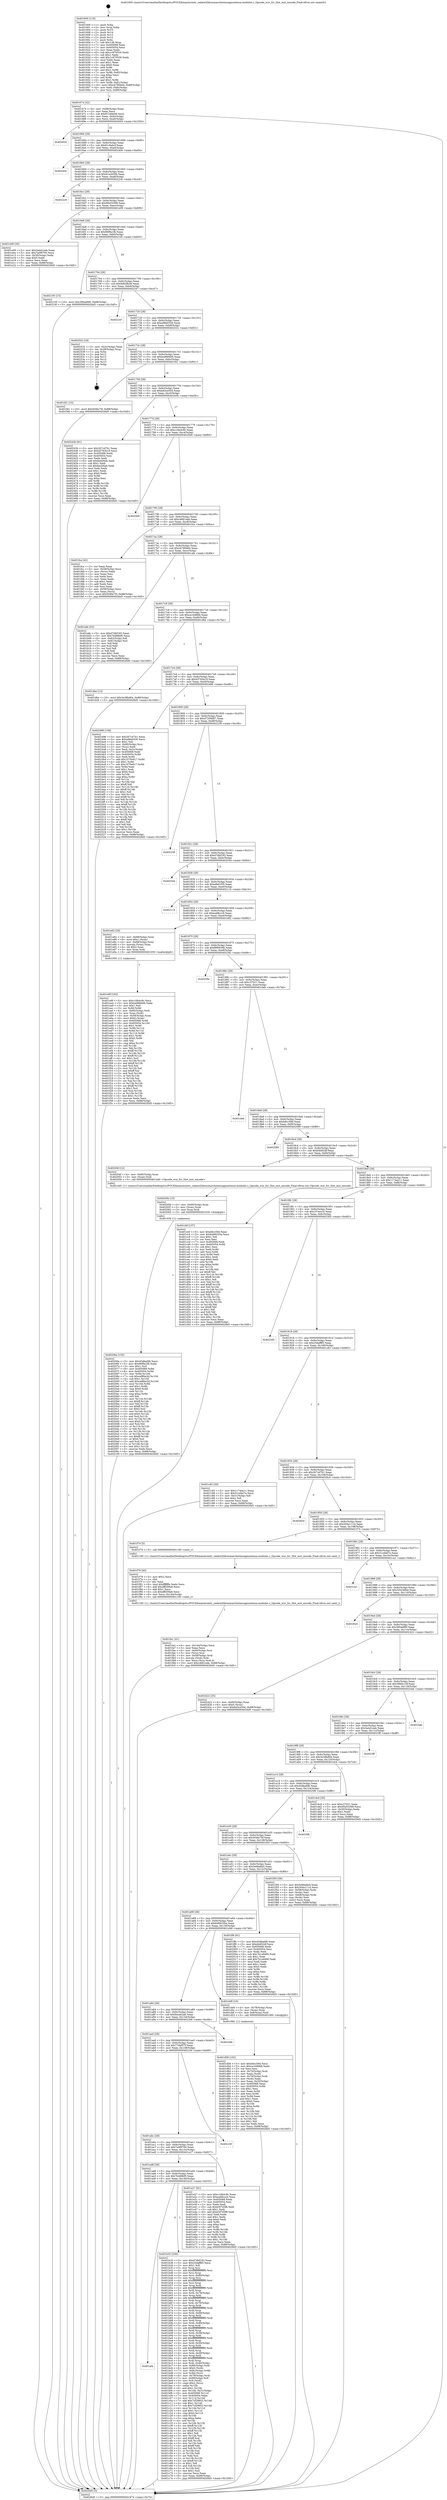 digraph "0x401600" {
  label = "0x401600 (/mnt/c/Users/mathe/Desktop/tcc/POCII/binaries/extr_radare2librasmarchxtensagnuxtensa-modules.c_Opcode_wur_fcr_Slot_inst_encode_Final-ollvm.out::main(0))"
  labelloc = "t"
  node[shape=record]

  Entry [label="",width=0.3,height=0.3,shape=circle,fillcolor=black,style=filled]
  "0x401674" [label="{
     0x401674 [32]\l
     | [instrs]\l
     &nbsp;&nbsp;0x401674 \<+6\>: mov -0x88(%rbp),%eax\l
     &nbsp;&nbsp;0x40167a \<+2\>: mov %eax,%ecx\l
     &nbsp;&nbsp;0x40167c \<+6\>: sub $0x81248eb9,%ecx\l
     &nbsp;&nbsp;0x401682 \<+6\>: mov %eax,-0x9c(%rbp)\l
     &nbsp;&nbsp;0x401688 \<+6\>: mov %ecx,-0xa0(%rbp)\l
     &nbsp;&nbsp;0x40168e \<+6\>: je 000000000040265d \<main+0x105d\>\l
  }"]
  "0x40265d" [label="{
     0x40265d\l
  }", style=dashed]
  "0x401694" [label="{
     0x401694 [28]\l
     | [instrs]\l
     &nbsp;&nbsp;0x401694 \<+5\>: jmp 0000000000401699 \<main+0x99\>\l
     &nbsp;&nbsp;0x401699 \<+6\>: mov -0x9c(%rbp),%eax\l
     &nbsp;&nbsp;0x40169f \<+5\>: sub $0x81c6abcf,%eax\l
     &nbsp;&nbsp;0x4016a4 \<+6\>: mov %eax,-0xa4(%rbp)\l
     &nbsp;&nbsp;0x4016aa \<+6\>: je 000000000040240e \<main+0xe0e\>\l
  }"]
  Exit [label="",width=0.3,height=0.3,shape=circle,fillcolor=black,style=filled,peripheries=2]
  "0x40240e" [label="{
     0x40240e\l
  }", style=dashed]
  "0x4016b0" [label="{
     0x4016b0 [28]\l
     | [instrs]\l
     &nbsp;&nbsp;0x4016b0 \<+5\>: jmp 00000000004016b5 \<main+0xb5\>\l
     &nbsp;&nbsp;0x4016b5 \<+6\>: mov -0x9c(%rbp),%eax\l
     &nbsp;&nbsp;0x4016bb \<+5\>: sub $0x91ecb50b,%eax\l
     &nbsp;&nbsp;0x4016c0 \<+6\>: mov %eax,-0xa8(%rbp)\l
     &nbsp;&nbsp;0x4016c6 \<+6\>: je 00000000004022c6 \<main+0xcc6\>\l
  }"]
  "0x40206a" [label="{
     0x40206a [155]\l
     | [instrs]\l
     &nbsp;&nbsp;0x40206a \<+5\>: mov $0x45dbafd6,%ecx\l
     &nbsp;&nbsp;0x40206f \<+5\>: mov $0x96f9a1fb,%edx\l
     &nbsp;&nbsp;0x402074 \<+3\>: mov $0x1,%sil\l
     &nbsp;&nbsp;0x402077 \<+8\>: mov 0x405068,%r8d\l
     &nbsp;&nbsp;0x40207f \<+8\>: mov 0x405054,%r9d\l
     &nbsp;&nbsp;0x402087 \<+3\>: mov %r8d,%r10d\l
     &nbsp;&nbsp;0x40208a \<+7\>: sub $0xcef8be3d,%r10d\l
     &nbsp;&nbsp;0x402091 \<+4\>: sub $0x1,%r10d\l
     &nbsp;&nbsp;0x402095 \<+7\>: add $0xcef8be3d,%r10d\l
     &nbsp;&nbsp;0x40209c \<+4\>: imul %r10d,%r8d\l
     &nbsp;&nbsp;0x4020a0 \<+4\>: and $0x1,%r8d\l
     &nbsp;&nbsp;0x4020a4 \<+4\>: cmp $0x0,%r8d\l
     &nbsp;&nbsp;0x4020a8 \<+4\>: sete %r11b\l
     &nbsp;&nbsp;0x4020ac \<+4\>: cmp $0xa,%r9d\l
     &nbsp;&nbsp;0x4020b0 \<+3\>: setl %bl\l
     &nbsp;&nbsp;0x4020b3 \<+3\>: mov %r11b,%r14b\l
     &nbsp;&nbsp;0x4020b6 \<+4\>: xor $0xff,%r14b\l
     &nbsp;&nbsp;0x4020ba \<+3\>: mov %bl,%r15b\l
     &nbsp;&nbsp;0x4020bd \<+4\>: xor $0xff,%r15b\l
     &nbsp;&nbsp;0x4020c1 \<+4\>: xor $0x0,%sil\l
     &nbsp;&nbsp;0x4020c5 \<+3\>: mov %r14b,%r12b\l
     &nbsp;&nbsp;0x4020c8 \<+4\>: and $0x0,%r12b\l
     &nbsp;&nbsp;0x4020cc \<+3\>: and %sil,%r11b\l
     &nbsp;&nbsp;0x4020cf \<+3\>: mov %r15b,%r13b\l
     &nbsp;&nbsp;0x4020d2 \<+4\>: and $0x0,%r13b\l
     &nbsp;&nbsp;0x4020d6 \<+3\>: and %sil,%bl\l
     &nbsp;&nbsp;0x4020d9 \<+3\>: or %r11b,%r12b\l
     &nbsp;&nbsp;0x4020dc \<+3\>: or %bl,%r13b\l
     &nbsp;&nbsp;0x4020df \<+3\>: xor %r13b,%r12b\l
     &nbsp;&nbsp;0x4020e2 \<+3\>: or %r15b,%r14b\l
     &nbsp;&nbsp;0x4020e5 \<+4\>: xor $0xff,%r14b\l
     &nbsp;&nbsp;0x4020e9 \<+4\>: or $0x0,%sil\l
     &nbsp;&nbsp;0x4020ed \<+3\>: and %sil,%r14b\l
     &nbsp;&nbsp;0x4020f0 \<+3\>: or %r14b,%r12b\l
     &nbsp;&nbsp;0x4020f3 \<+4\>: test $0x1,%r12b\l
     &nbsp;&nbsp;0x4020f7 \<+3\>: cmovne %edx,%ecx\l
     &nbsp;&nbsp;0x4020fa \<+6\>: mov %ecx,-0x88(%rbp)\l
     &nbsp;&nbsp;0x402100 \<+5\>: jmp 00000000004026d5 \<main+0x10d5\>\l
  }"]
  "0x4022c6" [label="{
     0x4022c6\l
  }", style=dashed]
  "0x4016cc" [label="{
     0x4016cc [28]\l
     | [instrs]\l
     &nbsp;&nbsp;0x4016cc \<+5\>: jmp 00000000004016d1 \<main+0xd1\>\l
     &nbsp;&nbsp;0x4016d1 \<+6\>: mov -0x9c(%rbp),%eax\l
     &nbsp;&nbsp;0x4016d7 \<+5\>: sub $0x95e53399,%eax\l
     &nbsp;&nbsp;0x4016dc \<+6\>: mov %eax,-0xac(%rbp)\l
     &nbsp;&nbsp;0x4016e2 \<+6\>: je 0000000000401e09 \<main+0x809\>\l
  }"]
  "0x40205b" [label="{
     0x40205b [15]\l
     | [instrs]\l
     &nbsp;&nbsp;0x40205b \<+4\>: mov -0x60(%rbp),%rax\l
     &nbsp;&nbsp;0x40205f \<+3\>: mov (%rax),%rax\l
     &nbsp;&nbsp;0x402062 \<+3\>: mov %rax,%rdi\l
     &nbsp;&nbsp;0x402065 \<+5\>: call 0000000000401030 \<free@plt\>\l
     | [calls]\l
     &nbsp;&nbsp;0x401030 \{1\} (unknown)\l
  }"]
  "0x401e09" [label="{
     0x401e09 [30]\l
     | [instrs]\l
     &nbsp;&nbsp;0x401e09 \<+5\>: mov $0x3a4d1eab,%eax\l
     &nbsp;&nbsp;0x401e0e \<+5\>: mov $0x7a0f9700,%ecx\l
     &nbsp;&nbsp;0x401e13 \<+3\>: mov -0x30(%rbp),%edx\l
     &nbsp;&nbsp;0x401e16 \<+3\>: cmp $0x0,%edx\l
     &nbsp;&nbsp;0x401e19 \<+3\>: cmove %ecx,%eax\l
     &nbsp;&nbsp;0x401e1c \<+6\>: mov %eax,-0x88(%rbp)\l
     &nbsp;&nbsp;0x401e22 \<+5\>: jmp 00000000004026d5 \<main+0x10d5\>\l
  }"]
  "0x4016e8" [label="{
     0x4016e8 [28]\l
     | [instrs]\l
     &nbsp;&nbsp;0x4016e8 \<+5\>: jmp 00000000004016ed \<main+0xed\>\l
     &nbsp;&nbsp;0x4016ed \<+6\>: mov -0x9c(%rbp),%eax\l
     &nbsp;&nbsp;0x4016f3 \<+5\>: sub $0x96f9a1fb,%eax\l
     &nbsp;&nbsp;0x4016f8 \<+6\>: mov %eax,-0xb0(%rbp)\l
     &nbsp;&nbsp;0x4016fe \<+6\>: je 0000000000402105 \<main+0xb05\>\l
  }"]
  "0x401fa1" [label="{
     0x401fa1 [41]\l
     | [instrs]\l
     &nbsp;&nbsp;0x401fa1 \<+6\>: mov -0x144(%rbp),%ecx\l
     &nbsp;&nbsp;0x401fa7 \<+3\>: imul %eax,%ecx\l
     &nbsp;&nbsp;0x401faa \<+4\>: mov -0x60(%rbp),%rsi\l
     &nbsp;&nbsp;0x401fae \<+3\>: mov (%rsi),%rsi\l
     &nbsp;&nbsp;0x401fb1 \<+4\>: mov -0x58(%rbp),%rdi\l
     &nbsp;&nbsp;0x401fb5 \<+3\>: movslq (%rdi),%rdi\l
     &nbsp;&nbsp;0x401fb8 \<+3\>: mov %ecx,(%rsi,%rdi,4)\l
     &nbsp;&nbsp;0x401fbb \<+10\>: movl $0xc4661ede,-0x88(%rbp)\l
     &nbsp;&nbsp;0x401fc5 \<+5\>: jmp 00000000004026d5 \<main+0x10d5\>\l
  }"]
  "0x402105" [label="{
     0x402105 [15]\l
     | [instrs]\l
     &nbsp;&nbsp;0x402105 \<+10\>: movl $0x380adf99,-0x88(%rbp)\l
     &nbsp;&nbsp;0x40210f \<+5\>: jmp 00000000004026d5 \<main+0x10d5\>\l
  }"]
  "0x401704" [label="{
     0x401704 [28]\l
     | [instrs]\l
     &nbsp;&nbsp;0x401704 \<+5\>: jmp 0000000000401709 \<main+0x109\>\l
     &nbsp;&nbsp;0x401709 \<+6\>: mov -0x9c(%rbp),%eax\l
     &nbsp;&nbsp;0x40170f \<+5\>: sub $0x9db5fb28,%eax\l
     &nbsp;&nbsp;0x401714 \<+6\>: mov %eax,-0xb4(%rbp)\l
     &nbsp;&nbsp;0x40171a \<+6\>: je 0000000000402247 \<main+0xc47\>\l
  }"]
  "0x401f79" [label="{
     0x401f79 [40]\l
     | [instrs]\l
     &nbsp;&nbsp;0x401f79 \<+5\>: mov $0x2,%ecx\l
     &nbsp;&nbsp;0x401f7e \<+1\>: cltd\l
     &nbsp;&nbsp;0x401f7f \<+2\>: idiv %ecx\l
     &nbsp;&nbsp;0x401f81 \<+6\>: imul $0xfffffffe,%edx,%ecx\l
     &nbsp;&nbsp;0x401f87 \<+6\>: add $0xdff209a8,%ecx\l
     &nbsp;&nbsp;0x401f8d \<+3\>: add $0x1,%ecx\l
     &nbsp;&nbsp;0x401f90 \<+6\>: sub $0xdff209a8,%ecx\l
     &nbsp;&nbsp;0x401f96 \<+6\>: mov %ecx,-0x144(%rbp)\l
     &nbsp;&nbsp;0x401f9c \<+5\>: call 0000000000401160 \<next_i\>\l
     | [calls]\l
     &nbsp;&nbsp;0x401160 \{1\} (/mnt/c/Users/mathe/Desktop/tcc/POCII/binaries/extr_radare2librasmarchxtensagnuxtensa-modules.c_Opcode_wur_fcr_Slot_inst_encode_Final-ollvm.out::next_i)\l
  }"]
  "0x402247" [label="{
     0x402247\l
  }", style=dashed]
  "0x401720" [label="{
     0x401720 [28]\l
     | [instrs]\l
     &nbsp;&nbsp;0x401720 \<+5\>: jmp 0000000000401725 \<main+0x125\>\l
     &nbsp;&nbsp;0x401725 \<+6\>: mov -0x9c(%rbp),%eax\l
     &nbsp;&nbsp;0x40172b \<+5\>: sub $0xa98e0326,%eax\l
     &nbsp;&nbsp;0x401730 \<+6\>: mov %eax,-0xb8(%rbp)\l
     &nbsp;&nbsp;0x401736 \<+6\>: je 0000000000402532 \<main+0xf32\>\l
  }"]
  "0x401e9f" [label="{
     0x401e9f [162]\l
     | [instrs]\l
     &nbsp;&nbsp;0x401e9f \<+5\>: mov $0xc16b4c9c,%ecx\l
     &nbsp;&nbsp;0x401ea4 \<+5\>: mov $0xba968406,%edx\l
     &nbsp;&nbsp;0x401ea9 \<+3\>: mov $0x1,%sil\l
     &nbsp;&nbsp;0x401eac \<+3\>: xor %r8d,%r8d\l
     &nbsp;&nbsp;0x401eaf \<+4\>: mov -0x60(%rbp),%rdi\l
     &nbsp;&nbsp;0x401eb3 \<+3\>: mov %rax,(%rdi)\l
     &nbsp;&nbsp;0x401eb6 \<+4\>: mov -0x58(%rbp),%rax\l
     &nbsp;&nbsp;0x401eba \<+6\>: movl $0x0,(%rax)\l
     &nbsp;&nbsp;0x401ec0 \<+8\>: mov 0x405068,%r9d\l
     &nbsp;&nbsp;0x401ec8 \<+8\>: mov 0x405054,%r10d\l
     &nbsp;&nbsp;0x401ed0 \<+4\>: sub $0x1,%r8d\l
     &nbsp;&nbsp;0x401ed4 \<+3\>: mov %r9d,%r11d\l
     &nbsp;&nbsp;0x401ed7 \<+3\>: add %r8d,%r11d\l
     &nbsp;&nbsp;0x401eda \<+4\>: imul %r11d,%r9d\l
     &nbsp;&nbsp;0x401ede \<+4\>: and $0x1,%r9d\l
     &nbsp;&nbsp;0x401ee2 \<+4\>: cmp $0x0,%r9d\l
     &nbsp;&nbsp;0x401ee6 \<+3\>: sete %bl\l
     &nbsp;&nbsp;0x401ee9 \<+4\>: cmp $0xa,%r10d\l
     &nbsp;&nbsp;0x401eed \<+4\>: setl %r14b\l
     &nbsp;&nbsp;0x401ef1 \<+3\>: mov %bl,%r15b\l
     &nbsp;&nbsp;0x401ef4 \<+4\>: xor $0xff,%r15b\l
     &nbsp;&nbsp;0x401ef8 \<+3\>: mov %r14b,%r12b\l
     &nbsp;&nbsp;0x401efb \<+4\>: xor $0xff,%r12b\l
     &nbsp;&nbsp;0x401eff \<+4\>: xor $0x1,%sil\l
     &nbsp;&nbsp;0x401f03 \<+3\>: mov %r15b,%r13b\l
     &nbsp;&nbsp;0x401f06 \<+4\>: and $0xff,%r13b\l
     &nbsp;&nbsp;0x401f0a \<+3\>: and %sil,%bl\l
     &nbsp;&nbsp;0x401f0d \<+3\>: mov %r12b,%al\l
     &nbsp;&nbsp;0x401f10 \<+2\>: and $0xff,%al\l
     &nbsp;&nbsp;0x401f12 \<+3\>: and %sil,%r14b\l
     &nbsp;&nbsp;0x401f15 \<+3\>: or %bl,%r13b\l
     &nbsp;&nbsp;0x401f18 \<+3\>: or %r14b,%al\l
     &nbsp;&nbsp;0x401f1b \<+3\>: xor %al,%r13b\l
     &nbsp;&nbsp;0x401f1e \<+3\>: or %r12b,%r15b\l
     &nbsp;&nbsp;0x401f21 \<+4\>: xor $0xff,%r15b\l
     &nbsp;&nbsp;0x401f25 \<+4\>: or $0x1,%sil\l
     &nbsp;&nbsp;0x401f29 \<+3\>: and %sil,%r15b\l
     &nbsp;&nbsp;0x401f2c \<+3\>: or %r15b,%r13b\l
     &nbsp;&nbsp;0x401f2f \<+4\>: test $0x1,%r13b\l
     &nbsp;&nbsp;0x401f33 \<+3\>: cmovne %edx,%ecx\l
     &nbsp;&nbsp;0x401f36 \<+6\>: mov %ecx,-0x88(%rbp)\l
     &nbsp;&nbsp;0x401f3c \<+5\>: jmp 00000000004026d5 \<main+0x10d5\>\l
  }"]
  "0x402532" [label="{
     0x402532 [18]\l
     | [instrs]\l
     &nbsp;&nbsp;0x402532 \<+3\>: mov -0x2c(%rbp),%eax\l
     &nbsp;&nbsp;0x402535 \<+4\>: lea -0x28(%rbp),%rsp\l
     &nbsp;&nbsp;0x402539 \<+1\>: pop %rbx\l
     &nbsp;&nbsp;0x40253a \<+2\>: pop %r12\l
     &nbsp;&nbsp;0x40253c \<+2\>: pop %r13\l
     &nbsp;&nbsp;0x40253e \<+2\>: pop %r14\l
     &nbsp;&nbsp;0x402540 \<+2\>: pop %r15\l
     &nbsp;&nbsp;0x402542 \<+1\>: pop %rbp\l
     &nbsp;&nbsp;0x402543 \<+1\>: ret\l
  }"]
  "0x40173c" [label="{
     0x40173c [28]\l
     | [instrs]\l
     &nbsp;&nbsp;0x40173c \<+5\>: jmp 0000000000401741 \<main+0x141\>\l
     &nbsp;&nbsp;0x401741 \<+6\>: mov -0x9c(%rbp),%eax\l
     &nbsp;&nbsp;0x401747 \<+5\>: sub $0xba968406,%eax\l
     &nbsp;&nbsp;0x40174c \<+6\>: mov %eax,-0xbc(%rbp)\l
     &nbsp;&nbsp;0x401752 \<+6\>: je 0000000000401f41 \<main+0x941\>\l
  }"]
  "0x401d58" [label="{
     0x401d58 [102]\l
     | [instrs]\l
     &nbsp;&nbsp;0x401d58 \<+5\>: mov $0xb8cc59d,%ecx\l
     &nbsp;&nbsp;0x401d5d \<+5\>: mov $0xce1b9666,%edx\l
     &nbsp;&nbsp;0x401d62 \<+2\>: xor %esi,%esi\l
     &nbsp;&nbsp;0x401d64 \<+4\>: mov -0x70(%rbp),%rdi\l
     &nbsp;&nbsp;0x401d68 \<+2\>: mov %eax,(%rdi)\l
     &nbsp;&nbsp;0x401d6a \<+4\>: mov -0x70(%rbp),%rdi\l
     &nbsp;&nbsp;0x401d6e \<+2\>: mov (%rdi),%eax\l
     &nbsp;&nbsp;0x401d70 \<+3\>: mov %eax,-0x30(%rbp)\l
     &nbsp;&nbsp;0x401d73 \<+7\>: mov 0x405068,%eax\l
     &nbsp;&nbsp;0x401d7a \<+8\>: mov 0x405054,%r8d\l
     &nbsp;&nbsp;0x401d82 \<+3\>: sub $0x1,%esi\l
     &nbsp;&nbsp;0x401d85 \<+3\>: mov %eax,%r9d\l
     &nbsp;&nbsp;0x401d88 \<+3\>: add %esi,%r9d\l
     &nbsp;&nbsp;0x401d8b \<+4\>: imul %r9d,%eax\l
     &nbsp;&nbsp;0x401d8f \<+3\>: and $0x1,%eax\l
     &nbsp;&nbsp;0x401d92 \<+3\>: cmp $0x0,%eax\l
     &nbsp;&nbsp;0x401d95 \<+4\>: sete %r10b\l
     &nbsp;&nbsp;0x401d99 \<+4\>: cmp $0xa,%r8d\l
     &nbsp;&nbsp;0x401d9d \<+4\>: setl %r11b\l
     &nbsp;&nbsp;0x401da1 \<+3\>: mov %r10b,%bl\l
     &nbsp;&nbsp;0x401da4 \<+3\>: and %r11b,%bl\l
     &nbsp;&nbsp;0x401da7 \<+3\>: xor %r11b,%r10b\l
     &nbsp;&nbsp;0x401daa \<+3\>: or %r10b,%bl\l
     &nbsp;&nbsp;0x401dad \<+3\>: test $0x1,%bl\l
     &nbsp;&nbsp;0x401db0 \<+3\>: cmovne %edx,%ecx\l
     &nbsp;&nbsp;0x401db3 \<+6\>: mov %ecx,-0x88(%rbp)\l
     &nbsp;&nbsp;0x401db9 \<+5\>: jmp 00000000004026d5 \<main+0x10d5\>\l
  }"]
  "0x401f41" [label="{
     0x401f41 [15]\l
     | [instrs]\l
     &nbsp;&nbsp;0x401f41 \<+10\>: movl $0x504fa75f,-0x88(%rbp)\l
     &nbsp;&nbsp;0x401f4b \<+5\>: jmp 00000000004026d5 \<main+0x10d5\>\l
  }"]
  "0x401758" [label="{
     0x401758 [28]\l
     | [instrs]\l
     &nbsp;&nbsp;0x401758 \<+5\>: jmp 000000000040175d \<main+0x15d\>\l
     &nbsp;&nbsp;0x40175d \<+6\>: mov -0x9c(%rbp),%eax\l
     &nbsp;&nbsp;0x401763 \<+5\>: sub $0xbd3ce504,%eax\l
     &nbsp;&nbsp;0x401768 \<+6\>: mov %eax,-0xc0(%rbp)\l
     &nbsp;&nbsp;0x40176e \<+6\>: je 000000000040243b \<main+0xe3b\>\l
  }"]
  "0x401af4" [label="{
     0x401af4\l
  }", style=dashed]
  "0x40243b" [label="{
     0x40243b [91]\l
     | [instrs]\l
     &nbsp;&nbsp;0x40243b \<+5\>: mov $0x267cd7b1,%eax\l
     &nbsp;&nbsp;0x402440 \<+5\>: mov $0xd3763e19,%ecx\l
     &nbsp;&nbsp;0x402445 \<+7\>: mov 0x405068,%edx\l
     &nbsp;&nbsp;0x40244c \<+7\>: mov 0x405054,%esi\l
     &nbsp;&nbsp;0x402453 \<+2\>: mov %edx,%edi\l
     &nbsp;&nbsp;0x402455 \<+6\>: add $0xbed26ab,%edi\l
     &nbsp;&nbsp;0x40245b \<+3\>: sub $0x1,%edi\l
     &nbsp;&nbsp;0x40245e \<+6\>: sub $0xbed26ab,%edi\l
     &nbsp;&nbsp;0x402464 \<+3\>: imul %edi,%edx\l
     &nbsp;&nbsp;0x402467 \<+3\>: and $0x1,%edx\l
     &nbsp;&nbsp;0x40246a \<+3\>: cmp $0x0,%edx\l
     &nbsp;&nbsp;0x40246d \<+4\>: sete %r8b\l
     &nbsp;&nbsp;0x402471 \<+3\>: cmp $0xa,%esi\l
     &nbsp;&nbsp;0x402474 \<+4\>: setl %r9b\l
     &nbsp;&nbsp;0x402478 \<+3\>: mov %r8b,%r10b\l
     &nbsp;&nbsp;0x40247b \<+3\>: and %r9b,%r10b\l
     &nbsp;&nbsp;0x40247e \<+3\>: xor %r9b,%r8b\l
     &nbsp;&nbsp;0x402481 \<+3\>: or %r8b,%r10b\l
     &nbsp;&nbsp;0x402484 \<+4\>: test $0x1,%r10b\l
     &nbsp;&nbsp;0x402488 \<+3\>: cmovne %ecx,%eax\l
     &nbsp;&nbsp;0x40248b \<+6\>: mov %eax,-0x88(%rbp)\l
     &nbsp;&nbsp;0x402491 \<+5\>: jmp 00000000004026d5 \<main+0x10d5\>\l
  }"]
  "0x401774" [label="{
     0x401774 [28]\l
     | [instrs]\l
     &nbsp;&nbsp;0x401774 \<+5\>: jmp 0000000000401779 \<main+0x179\>\l
     &nbsp;&nbsp;0x401779 \<+6\>: mov -0x9c(%rbp),%eax\l
     &nbsp;&nbsp;0x40177f \<+5\>: sub $0xc16b4c9c,%eax\l
     &nbsp;&nbsp;0x401784 \<+6\>: mov %eax,-0xc4(%rbp)\l
     &nbsp;&nbsp;0x40178a \<+6\>: je 00000000004025b9 \<main+0xfb9\>\l
  }"]
  "0x401b33" [label="{
     0x401b33 [336]\l
     | [instrs]\l
     &nbsp;&nbsp;0x401b33 \<+5\>: mov $0xd7dbf193,%eax\l
     &nbsp;&nbsp;0x401b38 \<+5\>: mov $0x25daff85,%ecx\l
     &nbsp;&nbsp;0x401b3d \<+2\>: mov $0x1,%dl\l
     &nbsp;&nbsp;0x401b3f \<+3\>: mov %rsp,%rsi\l
     &nbsp;&nbsp;0x401b42 \<+4\>: add $0xfffffffffffffff0,%rsi\l
     &nbsp;&nbsp;0x401b46 \<+3\>: mov %rsi,%rsp\l
     &nbsp;&nbsp;0x401b49 \<+4\>: mov %rsi,-0x80(%rbp)\l
     &nbsp;&nbsp;0x401b4d \<+3\>: mov %rsp,%rsi\l
     &nbsp;&nbsp;0x401b50 \<+4\>: add $0xfffffffffffffff0,%rsi\l
     &nbsp;&nbsp;0x401b54 \<+3\>: mov %rsi,%rsp\l
     &nbsp;&nbsp;0x401b57 \<+3\>: mov %rsp,%rdi\l
     &nbsp;&nbsp;0x401b5a \<+4\>: add $0xfffffffffffffff0,%rdi\l
     &nbsp;&nbsp;0x401b5e \<+3\>: mov %rdi,%rsp\l
     &nbsp;&nbsp;0x401b61 \<+4\>: mov %rdi,-0x78(%rbp)\l
     &nbsp;&nbsp;0x401b65 \<+3\>: mov %rsp,%rdi\l
     &nbsp;&nbsp;0x401b68 \<+4\>: add $0xfffffffffffffff0,%rdi\l
     &nbsp;&nbsp;0x401b6c \<+3\>: mov %rdi,%rsp\l
     &nbsp;&nbsp;0x401b6f \<+4\>: mov %rdi,-0x70(%rbp)\l
     &nbsp;&nbsp;0x401b73 \<+3\>: mov %rsp,%rdi\l
     &nbsp;&nbsp;0x401b76 \<+4\>: add $0xfffffffffffffff0,%rdi\l
     &nbsp;&nbsp;0x401b7a \<+3\>: mov %rdi,%rsp\l
     &nbsp;&nbsp;0x401b7d \<+4\>: mov %rdi,-0x68(%rbp)\l
     &nbsp;&nbsp;0x401b81 \<+3\>: mov %rsp,%rdi\l
     &nbsp;&nbsp;0x401b84 \<+4\>: add $0xfffffffffffffff0,%rdi\l
     &nbsp;&nbsp;0x401b88 \<+3\>: mov %rdi,%rsp\l
     &nbsp;&nbsp;0x401b8b \<+4\>: mov %rdi,-0x60(%rbp)\l
     &nbsp;&nbsp;0x401b8f \<+3\>: mov %rsp,%rdi\l
     &nbsp;&nbsp;0x401b92 \<+4\>: add $0xfffffffffffffff0,%rdi\l
     &nbsp;&nbsp;0x401b96 \<+3\>: mov %rdi,%rsp\l
     &nbsp;&nbsp;0x401b99 \<+4\>: mov %rdi,-0x58(%rbp)\l
     &nbsp;&nbsp;0x401b9d \<+3\>: mov %rsp,%rdi\l
     &nbsp;&nbsp;0x401ba0 \<+4\>: add $0xfffffffffffffff0,%rdi\l
     &nbsp;&nbsp;0x401ba4 \<+3\>: mov %rdi,%rsp\l
     &nbsp;&nbsp;0x401ba7 \<+4\>: mov %rdi,-0x50(%rbp)\l
     &nbsp;&nbsp;0x401bab \<+3\>: mov %rsp,%rdi\l
     &nbsp;&nbsp;0x401bae \<+4\>: add $0xfffffffffffffff0,%rdi\l
     &nbsp;&nbsp;0x401bb2 \<+3\>: mov %rdi,%rsp\l
     &nbsp;&nbsp;0x401bb5 \<+4\>: mov %rdi,-0x48(%rbp)\l
     &nbsp;&nbsp;0x401bb9 \<+3\>: mov %rsp,%rdi\l
     &nbsp;&nbsp;0x401bbc \<+4\>: add $0xfffffffffffffff0,%rdi\l
     &nbsp;&nbsp;0x401bc0 \<+3\>: mov %rdi,%rsp\l
     &nbsp;&nbsp;0x401bc3 \<+4\>: mov %rdi,-0x40(%rbp)\l
     &nbsp;&nbsp;0x401bc7 \<+4\>: mov -0x80(%rbp),%rdi\l
     &nbsp;&nbsp;0x401bcb \<+6\>: movl $0x0,(%rdi)\l
     &nbsp;&nbsp;0x401bd1 \<+7\>: mov -0x8c(%rbp),%r8d\l
     &nbsp;&nbsp;0x401bd8 \<+3\>: mov %r8d,(%rsi)\l
     &nbsp;&nbsp;0x401bdb \<+4\>: mov -0x78(%rbp),%rdi\l
     &nbsp;&nbsp;0x401bdf \<+7\>: mov -0x98(%rbp),%r9\l
     &nbsp;&nbsp;0x401be6 \<+3\>: mov %r9,(%rdi)\l
     &nbsp;&nbsp;0x401be9 \<+3\>: cmpl $0x2,(%rsi)\l
     &nbsp;&nbsp;0x401bec \<+4\>: setne %r10b\l
     &nbsp;&nbsp;0x401bf0 \<+4\>: and $0x1,%r10b\l
     &nbsp;&nbsp;0x401bf4 \<+4\>: mov %r10b,-0x31(%rbp)\l
     &nbsp;&nbsp;0x401bf8 \<+8\>: mov 0x405068,%r11d\l
     &nbsp;&nbsp;0x401c00 \<+7\>: mov 0x405054,%ebx\l
     &nbsp;&nbsp;0x401c07 \<+3\>: mov %r11d,%r14d\l
     &nbsp;&nbsp;0x401c0a \<+7\>: add $0x7cf29852,%r14d\l
     &nbsp;&nbsp;0x401c11 \<+4\>: sub $0x1,%r14d\l
     &nbsp;&nbsp;0x401c15 \<+7\>: sub $0x7cf29852,%r14d\l
     &nbsp;&nbsp;0x401c1c \<+4\>: imul %r14d,%r11d\l
     &nbsp;&nbsp;0x401c20 \<+4\>: and $0x1,%r11d\l
     &nbsp;&nbsp;0x401c24 \<+4\>: cmp $0x0,%r11d\l
     &nbsp;&nbsp;0x401c28 \<+4\>: sete %r10b\l
     &nbsp;&nbsp;0x401c2c \<+3\>: cmp $0xa,%ebx\l
     &nbsp;&nbsp;0x401c2f \<+4\>: setl %r15b\l
     &nbsp;&nbsp;0x401c33 \<+3\>: mov %r10b,%r12b\l
     &nbsp;&nbsp;0x401c36 \<+4\>: xor $0xff,%r12b\l
     &nbsp;&nbsp;0x401c3a \<+3\>: mov %r15b,%r13b\l
     &nbsp;&nbsp;0x401c3d \<+4\>: xor $0xff,%r13b\l
     &nbsp;&nbsp;0x401c41 \<+3\>: xor $0x1,%dl\l
     &nbsp;&nbsp;0x401c44 \<+3\>: mov %r12b,%sil\l
     &nbsp;&nbsp;0x401c47 \<+4\>: and $0xff,%sil\l
     &nbsp;&nbsp;0x401c4b \<+3\>: and %dl,%r10b\l
     &nbsp;&nbsp;0x401c4e \<+3\>: mov %r13b,%dil\l
     &nbsp;&nbsp;0x401c51 \<+4\>: and $0xff,%dil\l
     &nbsp;&nbsp;0x401c55 \<+3\>: and %dl,%r15b\l
     &nbsp;&nbsp;0x401c58 \<+3\>: or %r10b,%sil\l
     &nbsp;&nbsp;0x401c5b \<+3\>: or %r15b,%dil\l
     &nbsp;&nbsp;0x401c5e \<+3\>: xor %dil,%sil\l
     &nbsp;&nbsp;0x401c61 \<+3\>: or %r13b,%r12b\l
     &nbsp;&nbsp;0x401c64 \<+4\>: xor $0xff,%r12b\l
     &nbsp;&nbsp;0x401c68 \<+3\>: or $0x1,%dl\l
     &nbsp;&nbsp;0x401c6b \<+3\>: and %dl,%r12b\l
     &nbsp;&nbsp;0x401c6e \<+3\>: or %r12b,%sil\l
     &nbsp;&nbsp;0x401c71 \<+4\>: test $0x1,%sil\l
     &nbsp;&nbsp;0x401c75 \<+3\>: cmovne %ecx,%eax\l
     &nbsp;&nbsp;0x401c78 \<+6\>: mov %eax,-0x88(%rbp)\l
     &nbsp;&nbsp;0x401c7e \<+5\>: jmp 00000000004026d5 \<main+0x10d5\>\l
  }"]
  "0x4025b9" [label="{
     0x4025b9\l
  }", style=dashed]
  "0x401790" [label="{
     0x401790 [28]\l
     | [instrs]\l
     &nbsp;&nbsp;0x401790 \<+5\>: jmp 0000000000401795 \<main+0x195\>\l
     &nbsp;&nbsp;0x401795 \<+6\>: mov -0x9c(%rbp),%eax\l
     &nbsp;&nbsp;0x40179b \<+5\>: sub $0xc4661ede,%eax\l
     &nbsp;&nbsp;0x4017a0 \<+6\>: mov %eax,-0xc8(%rbp)\l
     &nbsp;&nbsp;0x4017a6 \<+6\>: je 0000000000401fca \<main+0x9ca\>\l
  }"]
  "0x401ad8" [label="{
     0x401ad8 [28]\l
     | [instrs]\l
     &nbsp;&nbsp;0x401ad8 \<+5\>: jmp 0000000000401add \<main+0x4dd\>\l
     &nbsp;&nbsp;0x401add \<+6\>: mov -0x9c(%rbp),%eax\l
     &nbsp;&nbsp;0x401ae3 \<+5\>: sub $0x7b488bf5,%eax\l
     &nbsp;&nbsp;0x401ae8 \<+6\>: mov %eax,-0x140(%rbp)\l
     &nbsp;&nbsp;0x401aee \<+6\>: je 0000000000401b33 \<main+0x533\>\l
  }"]
  "0x401fca" [label="{
     0x401fca [42]\l
     | [instrs]\l
     &nbsp;&nbsp;0x401fca \<+2\>: xor %eax,%eax\l
     &nbsp;&nbsp;0x401fcc \<+4\>: mov -0x58(%rbp),%rcx\l
     &nbsp;&nbsp;0x401fd0 \<+2\>: mov (%rcx),%edx\l
     &nbsp;&nbsp;0x401fd2 \<+2\>: mov %eax,%esi\l
     &nbsp;&nbsp;0x401fd4 \<+2\>: sub %edx,%esi\l
     &nbsp;&nbsp;0x401fd6 \<+2\>: mov %eax,%edx\l
     &nbsp;&nbsp;0x401fd8 \<+3\>: sub $0x1,%edx\l
     &nbsp;&nbsp;0x401fdb \<+2\>: add %edx,%esi\l
     &nbsp;&nbsp;0x401fdd \<+2\>: sub %esi,%eax\l
     &nbsp;&nbsp;0x401fdf \<+4\>: mov -0x58(%rbp),%rcx\l
     &nbsp;&nbsp;0x401fe3 \<+2\>: mov %eax,(%rcx)\l
     &nbsp;&nbsp;0x401fe5 \<+10\>: movl $0x504fa75f,-0x88(%rbp)\l
     &nbsp;&nbsp;0x401fef \<+5\>: jmp 00000000004026d5 \<main+0x10d5\>\l
  }"]
  "0x4017ac" [label="{
     0x4017ac [28]\l
     | [instrs]\l
     &nbsp;&nbsp;0x4017ac \<+5\>: jmp 00000000004017b1 \<main+0x1b1\>\l
     &nbsp;&nbsp;0x4017b1 \<+6\>: mov -0x9c(%rbp),%eax\l
     &nbsp;&nbsp;0x4017b7 \<+5\>: sub $0xcb780b64,%eax\l
     &nbsp;&nbsp;0x4017bc \<+6\>: mov %eax,-0xcc(%rbp)\l
     &nbsp;&nbsp;0x4017c2 \<+6\>: je 0000000000401afe \<main+0x4fe\>\l
  }"]
  "0x401e27" [label="{
     0x401e27 [91]\l
     | [instrs]\l
     &nbsp;&nbsp;0x401e27 \<+5\>: mov $0xc16b4c9c,%eax\l
     &nbsp;&nbsp;0x401e2c \<+5\>: mov $0xea68cccb,%ecx\l
     &nbsp;&nbsp;0x401e31 \<+7\>: mov 0x405068,%edx\l
     &nbsp;&nbsp;0x401e38 \<+7\>: mov 0x405054,%esi\l
     &nbsp;&nbsp;0x401e3f \<+2\>: mov %edx,%edi\l
     &nbsp;&nbsp;0x401e41 \<+6\>: sub $0xb3f7d3f8,%edi\l
     &nbsp;&nbsp;0x401e47 \<+3\>: sub $0x1,%edi\l
     &nbsp;&nbsp;0x401e4a \<+6\>: add $0xb3f7d3f8,%edi\l
     &nbsp;&nbsp;0x401e50 \<+3\>: imul %edi,%edx\l
     &nbsp;&nbsp;0x401e53 \<+3\>: and $0x1,%edx\l
     &nbsp;&nbsp;0x401e56 \<+3\>: cmp $0x0,%edx\l
     &nbsp;&nbsp;0x401e59 \<+4\>: sete %r8b\l
     &nbsp;&nbsp;0x401e5d \<+3\>: cmp $0xa,%esi\l
     &nbsp;&nbsp;0x401e60 \<+4\>: setl %r9b\l
     &nbsp;&nbsp;0x401e64 \<+3\>: mov %r8b,%r10b\l
     &nbsp;&nbsp;0x401e67 \<+3\>: and %r9b,%r10b\l
     &nbsp;&nbsp;0x401e6a \<+3\>: xor %r9b,%r8b\l
     &nbsp;&nbsp;0x401e6d \<+3\>: or %r8b,%r10b\l
     &nbsp;&nbsp;0x401e70 \<+4\>: test $0x1,%r10b\l
     &nbsp;&nbsp;0x401e74 \<+3\>: cmovne %ecx,%eax\l
     &nbsp;&nbsp;0x401e77 \<+6\>: mov %eax,-0x88(%rbp)\l
     &nbsp;&nbsp;0x401e7d \<+5\>: jmp 00000000004026d5 \<main+0x10d5\>\l
  }"]
  "0x401afe" [label="{
     0x401afe [53]\l
     | [instrs]\l
     &nbsp;&nbsp;0x401afe \<+5\>: mov $0xd7dbf193,%eax\l
     &nbsp;&nbsp;0x401b03 \<+5\>: mov $0x7b488bf5,%ecx\l
     &nbsp;&nbsp;0x401b08 \<+6\>: mov -0x82(%rbp),%dl\l
     &nbsp;&nbsp;0x401b0e \<+7\>: mov -0x81(%rbp),%sil\l
     &nbsp;&nbsp;0x401b15 \<+3\>: mov %dl,%dil\l
     &nbsp;&nbsp;0x401b18 \<+3\>: and %sil,%dil\l
     &nbsp;&nbsp;0x401b1b \<+3\>: xor %sil,%dl\l
     &nbsp;&nbsp;0x401b1e \<+3\>: or %dl,%dil\l
     &nbsp;&nbsp;0x401b21 \<+4\>: test $0x1,%dil\l
     &nbsp;&nbsp;0x401b25 \<+3\>: cmovne %ecx,%eax\l
     &nbsp;&nbsp;0x401b28 \<+6\>: mov %eax,-0x88(%rbp)\l
     &nbsp;&nbsp;0x401b2e \<+5\>: jmp 00000000004026d5 \<main+0x10d5\>\l
  }"]
  "0x4017c8" [label="{
     0x4017c8 [28]\l
     | [instrs]\l
     &nbsp;&nbsp;0x4017c8 \<+5\>: jmp 00000000004017cd \<main+0x1cd\>\l
     &nbsp;&nbsp;0x4017cd \<+6\>: mov -0x9c(%rbp),%eax\l
     &nbsp;&nbsp;0x4017d3 \<+5\>: sub $0xce1b9666,%eax\l
     &nbsp;&nbsp;0x4017d8 \<+6\>: mov %eax,-0xd0(%rbp)\l
     &nbsp;&nbsp;0x4017de \<+6\>: je 0000000000401dbe \<main+0x7be\>\l
  }"]
  "0x4026d5" [label="{
     0x4026d5 [5]\l
     | [instrs]\l
     &nbsp;&nbsp;0x4026d5 \<+5\>: jmp 0000000000401674 \<main+0x74\>\l
  }"]
  "0x401600" [label="{
     0x401600 [116]\l
     | [instrs]\l
     &nbsp;&nbsp;0x401600 \<+1\>: push %rbp\l
     &nbsp;&nbsp;0x401601 \<+3\>: mov %rsp,%rbp\l
     &nbsp;&nbsp;0x401604 \<+2\>: push %r15\l
     &nbsp;&nbsp;0x401606 \<+2\>: push %r14\l
     &nbsp;&nbsp;0x401608 \<+2\>: push %r13\l
     &nbsp;&nbsp;0x40160a \<+2\>: push %r12\l
     &nbsp;&nbsp;0x40160c \<+1\>: push %rbx\l
     &nbsp;&nbsp;0x40160d \<+7\>: sub $0x138,%rsp\l
     &nbsp;&nbsp;0x401614 \<+7\>: mov 0x405068,%eax\l
     &nbsp;&nbsp;0x40161b \<+7\>: mov 0x405054,%ecx\l
     &nbsp;&nbsp;0x401622 \<+2\>: mov %eax,%edx\l
     &nbsp;&nbsp;0x401624 \<+6\>: sub $0x1c970526,%edx\l
     &nbsp;&nbsp;0x40162a \<+3\>: sub $0x1,%edx\l
     &nbsp;&nbsp;0x40162d \<+6\>: add $0x1c970526,%edx\l
     &nbsp;&nbsp;0x401633 \<+3\>: imul %edx,%eax\l
     &nbsp;&nbsp;0x401636 \<+3\>: and $0x1,%eax\l
     &nbsp;&nbsp;0x401639 \<+3\>: cmp $0x0,%eax\l
     &nbsp;&nbsp;0x40163c \<+4\>: sete %r8b\l
     &nbsp;&nbsp;0x401640 \<+4\>: and $0x1,%r8b\l
     &nbsp;&nbsp;0x401644 \<+7\>: mov %r8b,-0x82(%rbp)\l
     &nbsp;&nbsp;0x40164b \<+3\>: cmp $0xa,%ecx\l
     &nbsp;&nbsp;0x40164e \<+4\>: setl %r8b\l
     &nbsp;&nbsp;0x401652 \<+4\>: and $0x1,%r8b\l
     &nbsp;&nbsp;0x401656 \<+7\>: mov %r8b,-0x81(%rbp)\l
     &nbsp;&nbsp;0x40165d \<+10\>: movl $0xcb780b64,-0x88(%rbp)\l
     &nbsp;&nbsp;0x401667 \<+6\>: mov %edi,-0x8c(%rbp)\l
     &nbsp;&nbsp;0x40166d \<+7\>: mov %rsi,-0x98(%rbp)\l
  }"]
  "0x401abc" [label="{
     0x401abc [28]\l
     | [instrs]\l
     &nbsp;&nbsp;0x401abc \<+5\>: jmp 0000000000401ac1 \<main+0x4c1\>\l
     &nbsp;&nbsp;0x401ac1 \<+6\>: mov -0x9c(%rbp),%eax\l
     &nbsp;&nbsp;0x401ac7 \<+5\>: sub $0x7a0f9700,%eax\l
     &nbsp;&nbsp;0x401acc \<+6\>: mov %eax,-0x13c(%rbp)\l
     &nbsp;&nbsp;0x401ad2 \<+6\>: je 0000000000401e27 \<main+0x827\>\l
  }"]
  "0x401dbe" [label="{
     0x401dbe [15]\l
     | [instrs]\l
     &nbsp;&nbsp;0x401dbe \<+10\>: movl $0x3e38bd04,-0x88(%rbp)\l
     &nbsp;&nbsp;0x401dc8 \<+5\>: jmp 00000000004026d5 \<main+0x10d5\>\l
  }"]
  "0x4017e4" [label="{
     0x4017e4 [28]\l
     | [instrs]\l
     &nbsp;&nbsp;0x4017e4 \<+5\>: jmp 00000000004017e9 \<main+0x1e9\>\l
     &nbsp;&nbsp;0x4017e9 \<+6\>: mov -0x9c(%rbp),%eax\l
     &nbsp;&nbsp;0x4017ef \<+5\>: sub $0xd3763e19,%eax\l
     &nbsp;&nbsp;0x4017f4 \<+6\>: mov %eax,-0xd4(%rbp)\l
     &nbsp;&nbsp;0x4017fa \<+6\>: je 0000000000402496 \<main+0xe96\>\l
  }"]
  "0x40216f" [label="{
     0x40216f\l
  }", style=dashed]
  "0x402496" [label="{
     0x402496 [156]\l
     | [instrs]\l
     &nbsp;&nbsp;0x402496 \<+5\>: mov $0x267cd7b1,%eax\l
     &nbsp;&nbsp;0x40249b \<+5\>: mov $0xa98e0326,%ecx\l
     &nbsp;&nbsp;0x4024a0 \<+2\>: mov $0x1,%dl\l
     &nbsp;&nbsp;0x4024a2 \<+4\>: mov -0x80(%rbp),%rsi\l
     &nbsp;&nbsp;0x4024a6 \<+2\>: mov (%rsi),%edi\l
     &nbsp;&nbsp;0x4024a8 \<+3\>: mov %edi,-0x2c(%rbp)\l
     &nbsp;&nbsp;0x4024ab \<+7\>: mov 0x405068,%edi\l
     &nbsp;&nbsp;0x4024b2 \<+8\>: mov 0x405054,%r8d\l
     &nbsp;&nbsp;0x4024ba \<+3\>: mov %edi,%r9d\l
     &nbsp;&nbsp;0x4024bd \<+7\>: add $0x1070e917,%r9d\l
     &nbsp;&nbsp;0x4024c4 \<+4\>: sub $0x1,%r9d\l
     &nbsp;&nbsp;0x4024c8 \<+7\>: sub $0x1070e917,%r9d\l
     &nbsp;&nbsp;0x4024cf \<+4\>: imul %r9d,%edi\l
     &nbsp;&nbsp;0x4024d3 \<+3\>: and $0x1,%edi\l
     &nbsp;&nbsp;0x4024d6 \<+3\>: cmp $0x0,%edi\l
     &nbsp;&nbsp;0x4024d9 \<+4\>: sete %r10b\l
     &nbsp;&nbsp;0x4024dd \<+4\>: cmp $0xa,%r8d\l
     &nbsp;&nbsp;0x4024e1 \<+4\>: setl %r11b\l
     &nbsp;&nbsp;0x4024e5 \<+3\>: mov %r10b,%bl\l
     &nbsp;&nbsp;0x4024e8 \<+3\>: xor $0xff,%bl\l
     &nbsp;&nbsp;0x4024eb \<+3\>: mov %r11b,%r14b\l
     &nbsp;&nbsp;0x4024ee \<+4\>: xor $0xff,%r14b\l
     &nbsp;&nbsp;0x4024f2 \<+3\>: xor $0x1,%dl\l
     &nbsp;&nbsp;0x4024f5 \<+3\>: mov %bl,%r15b\l
     &nbsp;&nbsp;0x4024f8 \<+4\>: and $0xff,%r15b\l
     &nbsp;&nbsp;0x4024fc \<+3\>: and %dl,%r10b\l
     &nbsp;&nbsp;0x4024ff \<+3\>: mov %r14b,%r12b\l
     &nbsp;&nbsp;0x402502 \<+4\>: and $0xff,%r12b\l
     &nbsp;&nbsp;0x402506 \<+3\>: and %dl,%r11b\l
     &nbsp;&nbsp;0x402509 \<+3\>: or %r10b,%r15b\l
     &nbsp;&nbsp;0x40250c \<+3\>: or %r11b,%r12b\l
     &nbsp;&nbsp;0x40250f \<+3\>: xor %r12b,%r15b\l
     &nbsp;&nbsp;0x402512 \<+3\>: or %r14b,%bl\l
     &nbsp;&nbsp;0x402515 \<+3\>: xor $0xff,%bl\l
     &nbsp;&nbsp;0x402518 \<+3\>: or $0x1,%dl\l
     &nbsp;&nbsp;0x40251b \<+2\>: and %dl,%bl\l
     &nbsp;&nbsp;0x40251d \<+3\>: or %bl,%r15b\l
     &nbsp;&nbsp;0x402520 \<+4\>: test $0x1,%r15b\l
     &nbsp;&nbsp;0x402524 \<+3\>: cmovne %ecx,%eax\l
     &nbsp;&nbsp;0x402527 \<+6\>: mov %eax,-0x88(%rbp)\l
     &nbsp;&nbsp;0x40252d \<+5\>: jmp 00000000004026d5 \<main+0x10d5\>\l
  }"]
  "0x401800" [label="{
     0x401800 [28]\l
     | [instrs]\l
     &nbsp;&nbsp;0x401800 \<+5\>: jmp 0000000000401805 \<main+0x205\>\l
     &nbsp;&nbsp;0x401805 \<+6\>: mov -0x9c(%rbp),%eax\l
     &nbsp;&nbsp;0x40180b \<+5\>: sub $0xd7209d67,%eax\l
     &nbsp;&nbsp;0x401810 \<+6\>: mov %eax,-0xd8(%rbp)\l
     &nbsp;&nbsp;0x401816 \<+6\>: je 0000000000402238 \<main+0xc38\>\l
  }"]
  "0x401aa0" [label="{
     0x401aa0 [28]\l
     | [instrs]\l
     &nbsp;&nbsp;0x401aa0 \<+5\>: jmp 0000000000401aa5 \<main+0x4a5\>\l
     &nbsp;&nbsp;0x401aa5 \<+6\>: mov -0x9c(%rbp),%eax\l
     &nbsp;&nbsp;0x401aab \<+5\>: sub $0x77def57f,%eax\l
     &nbsp;&nbsp;0x401ab0 \<+6\>: mov %eax,-0x138(%rbp)\l
     &nbsp;&nbsp;0x401ab6 \<+6\>: je 000000000040216f \<main+0xb6f\>\l
  }"]
  "0x402238" [label="{
     0x402238\l
  }", style=dashed]
  "0x40181c" [label="{
     0x40181c [28]\l
     | [instrs]\l
     &nbsp;&nbsp;0x40181c \<+5\>: jmp 0000000000401821 \<main+0x221\>\l
     &nbsp;&nbsp;0x401821 \<+6\>: mov -0x9c(%rbp),%eax\l
     &nbsp;&nbsp;0x401827 \<+5\>: sub $0xd7dbf193,%eax\l
     &nbsp;&nbsp;0x40182c \<+6\>: mov %eax,-0xdc(%rbp)\l
     &nbsp;&nbsp;0x401832 \<+6\>: je 0000000000402544 \<main+0xf44\>\l
  }"]
  "0x40226b" [label="{
     0x40226b\l
  }", style=dashed]
  "0x402544" [label="{
     0x402544\l
  }", style=dashed]
  "0x401838" [label="{
     0x401838 [28]\l
     | [instrs]\l
     &nbsp;&nbsp;0x401838 \<+5\>: jmp 000000000040183d \<main+0x23d\>\l
     &nbsp;&nbsp;0x40183d \<+6\>: mov -0x9c(%rbp),%eax\l
     &nbsp;&nbsp;0x401843 \<+5\>: sub $0xe8ef1f35,%eax\l
     &nbsp;&nbsp;0x401848 \<+6\>: mov %eax,-0xe0(%rbp)\l
     &nbsp;&nbsp;0x40184e \<+6\>: je 0000000000402114 \<main+0xb14\>\l
  }"]
  "0x401a84" [label="{
     0x401a84 [28]\l
     | [instrs]\l
     &nbsp;&nbsp;0x401a84 \<+5\>: jmp 0000000000401a89 \<main+0x489\>\l
     &nbsp;&nbsp;0x401a89 \<+6\>: mov -0x9c(%rbp),%eax\l
     &nbsp;&nbsp;0x401a8f \<+5\>: sub $0x6eea62a6,%eax\l
     &nbsp;&nbsp;0x401a94 \<+6\>: mov %eax,-0x134(%rbp)\l
     &nbsp;&nbsp;0x401a9a \<+6\>: je 000000000040226b \<main+0xc6b\>\l
  }"]
  "0x402114" [label="{
     0x402114\l
  }", style=dashed]
  "0x401854" [label="{
     0x401854 [28]\l
     | [instrs]\l
     &nbsp;&nbsp;0x401854 \<+5\>: jmp 0000000000401859 \<main+0x259\>\l
     &nbsp;&nbsp;0x401859 \<+6\>: mov -0x9c(%rbp),%eax\l
     &nbsp;&nbsp;0x40185f \<+5\>: sub $0xea68cccb,%eax\l
     &nbsp;&nbsp;0x401864 \<+6\>: mov %eax,-0xe4(%rbp)\l
     &nbsp;&nbsp;0x40186a \<+6\>: je 0000000000401e82 \<main+0x882\>\l
  }"]
  "0x401d48" [label="{
     0x401d48 [16]\l
     | [instrs]\l
     &nbsp;&nbsp;0x401d48 \<+4\>: mov -0x78(%rbp),%rax\l
     &nbsp;&nbsp;0x401d4c \<+3\>: mov (%rax),%rax\l
     &nbsp;&nbsp;0x401d4f \<+4\>: mov 0x8(%rax),%rdi\l
     &nbsp;&nbsp;0x401d53 \<+5\>: call 0000000000401060 \<atoi@plt\>\l
     | [calls]\l
     &nbsp;&nbsp;0x401060 \{1\} (unknown)\l
  }"]
  "0x401e82" [label="{
     0x401e82 [29]\l
     | [instrs]\l
     &nbsp;&nbsp;0x401e82 \<+4\>: mov -0x68(%rbp),%rax\l
     &nbsp;&nbsp;0x401e86 \<+6\>: movl $0x1,(%rax)\l
     &nbsp;&nbsp;0x401e8c \<+4\>: mov -0x68(%rbp),%rax\l
     &nbsp;&nbsp;0x401e90 \<+3\>: movslq (%rax),%rax\l
     &nbsp;&nbsp;0x401e93 \<+4\>: shl $0x2,%rax\l
     &nbsp;&nbsp;0x401e97 \<+3\>: mov %rax,%rdi\l
     &nbsp;&nbsp;0x401e9a \<+5\>: call 0000000000401050 \<malloc@plt\>\l
     | [calls]\l
     &nbsp;&nbsp;0x401050 \{1\} (unknown)\l
  }"]
  "0x401870" [label="{
     0x401870 [28]\l
     | [instrs]\l
     &nbsp;&nbsp;0x401870 \<+5\>: jmp 0000000000401875 \<main+0x275\>\l
     &nbsp;&nbsp;0x401875 \<+6\>: mov -0x9c(%rbp),%eax\l
     &nbsp;&nbsp;0x40187b \<+5\>: sub $0xf9f0936b,%eax\l
     &nbsp;&nbsp;0x401880 \<+6\>: mov %eax,-0xe8(%rbp)\l
     &nbsp;&nbsp;0x401886 \<+6\>: je 000000000040239c \<main+0xd9c\>\l
  }"]
  "0x401a68" [label="{
     0x401a68 [28]\l
     | [instrs]\l
     &nbsp;&nbsp;0x401a68 \<+5\>: jmp 0000000000401a6d \<main+0x46d\>\l
     &nbsp;&nbsp;0x401a6d \<+6\>: mov -0x9c(%rbp),%eax\l
     &nbsp;&nbsp;0x401a73 \<+5\>: sub $0x6489335a,%eax\l
     &nbsp;&nbsp;0x401a78 \<+6\>: mov %eax,-0x130(%rbp)\l
     &nbsp;&nbsp;0x401a7e \<+6\>: je 0000000000401d48 \<main+0x748\>\l
  }"]
  "0x40239c" [label="{
     0x40239c\l
  }", style=dashed]
  "0x40188c" [label="{
     0x40188c [28]\l
     | [instrs]\l
     &nbsp;&nbsp;0x40188c \<+5\>: jmp 0000000000401891 \<main+0x291\>\l
     &nbsp;&nbsp;0x401891 \<+6\>: mov -0x9c(%rbp),%eax\l
     &nbsp;&nbsp;0x401897 \<+5\>: sub $0xc37021,%eax\l
     &nbsp;&nbsp;0x40189c \<+6\>: mov %eax,-0xec(%rbp)\l
     &nbsp;&nbsp;0x4018a2 \<+6\>: je 0000000000401deb \<main+0x7eb\>\l
  }"]
  "0x401ff4" [label="{
     0x401ff4 [91]\l
     | [instrs]\l
     &nbsp;&nbsp;0x401ff4 \<+5\>: mov $0x45dbafd6,%eax\l
     &nbsp;&nbsp;0x401ff9 \<+5\>: mov $0xd4d02df,%ecx\l
     &nbsp;&nbsp;0x401ffe \<+7\>: mov 0x405068,%edx\l
     &nbsp;&nbsp;0x402005 \<+7\>: mov 0x405054,%esi\l
     &nbsp;&nbsp;0x40200c \<+2\>: mov %edx,%edi\l
     &nbsp;&nbsp;0x40200e \<+6\>: sub $0x7b1a9490,%edi\l
     &nbsp;&nbsp;0x402014 \<+3\>: sub $0x1,%edi\l
     &nbsp;&nbsp;0x402017 \<+6\>: add $0x7b1a9490,%edi\l
     &nbsp;&nbsp;0x40201d \<+3\>: imul %edi,%edx\l
     &nbsp;&nbsp;0x402020 \<+3\>: and $0x1,%edx\l
     &nbsp;&nbsp;0x402023 \<+3\>: cmp $0x0,%edx\l
     &nbsp;&nbsp;0x402026 \<+4\>: sete %r8b\l
     &nbsp;&nbsp;0x40202a \<+3\>: cmp $0xa,%esi\l
     &nbsp;&nbsp;0x40202d \<+4\>: setl %r9b\l
     &nbsp;&nbsp;0x402031 \<+3\>: mov %r8b,%r10b\l
     &nbsp;&nbsp;0x402034 \<+3\>: and %r9b,%r10b\l
     &nbsp;&nbsp;0x402037 \<+3\>: xor %r9b,%r8b\l
     &nbsp;&nbsp;0x40203a \<+3\>: or %r8b,%r10b\l
     &nbsp;&nbsp;0x40203d \<+4\>: test $0x1,%r10b\l
     &nbsp;&nbsp;0x402041 \<+3\>: cmovne %ecx,%eax\l
     &nbsp;&nbsp;0x402044 \<+6\>: mov %eax,-0x88(%rbp)\l
     &nbsp;&nbsp;0x40204a \<+5\>: jmp 00000000004026d5 \<main+0x10d5\>\l
  }"]
  "0x401deb" [label="{
     0x401deb\l
  }", style=dashed]
  "0x4018a8" [label="{
     0x4018a8 [28]\l
     | [instrs]\l
     &nbsp;&nbsp;0x4018a8 \<+5\>: jmp 00000000004018ad \<main+0x2ad\>\l
     &nbsp;&nbsp;0x4018ad \<+6\>: mov -0x9c(%rbp),%eax\l
     &nbsp;&nbsp;0x4018b3 \<+5\>: sub $0xb8cc59d,%eax\l
     &nbsp;&nbsp;0x4018b8 \<+6\>: mov %eax,-0xf0(%rbp)\l
     &nbsp;&nbsp;0x4018be \<+6\>: je 0000000000402589 \<main+0xf89\>\l
  }"]
  "0x401a4c" [label="{
     0x401a4c [28]\l
     | [instrs]\l
     &nbsp;&nbsp;0x401a4c \<+5\>: jmp 0000000000401a51 \<main+0x451\>\l
     &nbsp;&nbsp;0x401a51 \<+6\>: mov -0x9c(%rbp),%eax\l
     &nbsp;&nbsp;0x401a57 \<+5\>: sub $0x5e66a8a5,%eax\l
     &nbsp;&nbsp;0x401a5c \<+6\>: mov %eax,-0x12c(%rbp)\l
     &nbsp;&nbsp;0x401a62 \<+6\>: je 0000000000401ff4 \<main+0x9f4\>\l
  }"]
  "0x402589" [label="{
     0x402589\l
  }", style=dashed]
  "0x4018c4" [label="{
     0x4018c4 [28]\l
     | [instrs]\l
     &nbsp;&nbsp;0x4018c4 \<+5\>: jmp 00000000004018c9 \<main+0x2c9\>\l
     &nbsp;&nbsp;0x4018c9 \<+6\>: mov -0x9c(%rbp),%eax\l
     &nbsp;&nbsp;0x4018cf \<+5\>: sub $0xd4d02df,%eax\l
     &nbsp;&nbsp;0x4018d4 \<+6\>: mov %eax,-0xf4(%rbp)\l
     &nbsp;&nbsp;0x4018da \<+6\>: je 000000000040204f \<main+0xa4f\>\l
  }"]
  "0x401f50" [label="{
     0x401f50 [36]\l
     | [instrs]\l
     &nbsp;&nbsp;0x401f50 \<+5\>: mov $0x5e66a8a5,%eax\l
     &nbsp;&nbsp;0x401f55 \<+5\>: mov $0x304a111d,%ecx\l
     &nbsp;&nbsp;0x401f5a \<+4\>: mov -0x58(%rbp),%rdx\l
     &nbsp;&nbsp;0x401f5e \<+2\>: mov (%rdx),%esi\l
     &nbsp;&nbsp;0x401f60 \<+4\>: mov -0x68(%rbp),%rdx\l
     &nbsp;&nbsp;0x401f64 \<+2\>: cmp (%rdx),%esi\l
     &nbsp;&nbsp;0x401f66 \<+3\>: cmovl %ecx,%eax\l
     &nbsp;&nbsp;0x401f69 \<+6\>: mov %eax,-0x88(%rbp)\l
     &nbsp;&nbsp;0x401f6f \<+5\>: jmp 00000000004026d5 \<main+0x10d5\>\l
  }"]
  "0x40204f" [label="{
     0x40204f [12]\l
     | [instrs]\l
     &nbsp;&nbsp;0x40204f \<+4\>: mov -0x60(%rbp),%rax\l
     &nbsp;&nbsp;0x402053 \<+3\>: mov (%rax),%rdi\l
     &nbsp;&nbsp;0x402056 \<+5\>: call 0000000000401440 \<Opcode_wur_fcr_Slot_inst_encode\>\l
     | [calls]\l
     &nbsp;&nbsp;0x401440 \{1\} (/mnt/c/Users/mathe/Desktop/tcc/POCII/binaries/extr_radare2librasmarchxtensagnuxtensa-modules.c_Opcode_wur_fcr_Slot_inst_encode_Final-ollvm.out::Opcode_wur_fcr_Slot_inst_encode)\l
  }"]
  "0x4018e0" [label="{
     0x4018e0 [28]\l
     | [instrs]\l
     &nbsp;&nbsp;0x4018e0 \<+5\>: jmp 00000000004018e5 \<main+0x2e5\>\l
     &nbsp;&nbsp;0x4018e5 \<+6\>: mov -0x9c(%rbp),%eax\l
     &nbsp;&nbsp;0x4018eb \<+5\>: sub $0x1174ee11,%eax\l
     &nbsp;&nbsp;0x4018f0 \<+6\>: mov %eax,-0xf8(%rbp)\l
     &nbsp;&nbsp;0x4018f6 \<+6\>: je 0000000000401cbf \<main+0x6bf\>\l
  }"]
  "0x401a30" [label="{
     0x401a30 [28]\l
     | [instrs]\l
     &nbsp;&nbsp;0x401a30 \<+5\>: jmp 0000000000401a35 \<main+0x435\>\l
     &nbsp;&nbsp;0x401a35 \<+6\>: mov -0x9c(%rbp),%eax\l
     &nbsp;&nbsp;0x401a3b \<+5\>: sub $0x504fa75f,%eax\l
     &nbsp;&nbsp;0x401a40 \<+6\>: mov %eax,-0x128(%rbp)\l
     &nbsp;&nbsp;0x401a46 \<+6\>: je 0000000000401f50 \<main+0x950\>\l
  }"]
  "0x401cbf" [label="{
     0x401cbf [137]\l
     | [instrs]\l
     &nbsp;&nbsp;0x401cbf \<+5\>: mov $0xb8cc59d,%eax\l
     &nbsp;&nbsp;0x401cc4 \<+5\>: mov $0x6489335a,%ecx\l
     &nbsp;&nbsp;0x401cc9 \<+2\>: mov $0x1,%dl\l
     &nbsp;&nbsp;0x401ccb \<+2\>: xor %esi,%esi\l
     &nbsp;&nbsp;0x401ccd \<+7\>: mov 0x405068,%edi\l
     &nbsp;&nbsp;0x401cd4 \<+8\>: mov 0x405054,%r8d\l
     &nbsp;&nbsp;0x401cdc \<+3\>: sub $0x1,%esi\l
     &nbsp;&nbsp;0x401cdf \<+3\>: mov %edi,%r9d\l
     &nbsp;&nbsp;0x401ce2 \<+3\>: add %esi,%r9d\l
     &nbsp;&nbsp;0x401ce5 \<+4\>: imul %r9d,%edi\l
     &nbsp;&nbsp;0x401ce9 \<+3\>: and $0x1,%edi\l
     &nbsp;&nbsp;0x401cec \<+3\>: cmp $0x0,%edi\l
     &nbsp;&nbsp;0x401cef \<+4\>: sete %r10b\l
     &nbsp;&nbsp;0x401cf3 \<+4\>: cmp $0xa,%r8d\l
     &nbsp;&nbsp;0x401cf7 \<+4\>: setl %r11b\l
     &nbsp;&nbsp;0x401cfb \<+3\>: mov %r10b,%bl\l
     &nbsp;&nbsp;0x401cfe \<+3\>: xor $0xff,%bl\l
     &nbsp;&nbsp;0x401d01 \<+3\>: mov %r11b,%r14b\l
     &nbsp;&nbsp;0x401d04 \<+4\>: xor $0xff,%r14b\l
     &nbsp;&nbsp;0x401d08 \<+3\>: xor $0x1,%dl\l
     &nbsp;&nbsp;0x401d0b \<+3\>: mov %bl,%r15b\l
     &nbsp;&nbsp;0x401d0e \<+4\>: and $0xff,%r15b\l
     &nbsp;&nbsp;0x401d12 \<+3\>: and %dl,%r10b\l
     &nbsp;&nbsp;0x401d15 \<+3\>: mov %r14b,%r12b\l
     &nbsp;&nbsp;0x401d18 \<+4\>: and $0xff,%r12b\l
     &nbsp;&nbsp;0x401d1c \<+3\>: and %dl,%r11b\l
     &nbsp;&nbsp;0x401d1f \<+3\>: or %r10b,%r15b\l
     &nbsp;&nbsp;0x401d22 \<+3\>: or %r11b,%r12b\l
     &nbsp;&nbsp;0x401d25 \<+3\>: xor %r12b,%r15b\l
     &nbsp;&nbsp;0x401d28 \<+3\>: or %r14b,%bl\l
     &nbsp;&nbsp;0x401d2b \<+3\>: xor $0xff,%bl\l
     &nbsp;&nbsp;0x401d2e \<+3\>: or $0x1,%dl\l
     &nbsp;&nbsp;0x401d31 \<+2\>: and %dl,%bl\l
     &nbsp;&nbsp;0x401d33 \<+3\>: or %bl,%r15b\l
     &nbsp;&nbsp;0x401d36 \<+4\>: test $0x1,%r15b\l
     &nbsp;&nbsp;0x401d3a \<+3\>: cmovne %ecx,%eax\l
     &nbsp;&nbsp;0x401d3d \<+6\>: mov %eax,-0x88(%rbp)\l
     &nbsp;&nbsp;0x401d43 \<+5\>: jmp 00000000004026d5 \<main+0x10d5\>\l
  }"]
  "0x4018fc" [label="{
     0x4018fc [28]\l
     | [instrs]\l
     &nbsp;&nbsp;0x4018fc \<+5\>: jmp 0000000000401901 \<main+0x301\>\l
     &nbsp;&nbsp;0x401901 \<+6\>: mov -0x9c(%rbp),%eax\l
     &nbsp;&nbsp;0x401907 \<+5\>: sub $0x1f7eecc5,%eax\l
     &nbsp;&nbsp;0x40190c \<+6\>: mov %eax,-0xfc(%rbp)\l
     &nbsp;&nbsp;0x401912 \<+6\>: je 00000000004023d5 \<main+0xdd5\>\l
  }"]
  "0x4025f6" [label="{
     0x4025f6\l
  }", style=dashed]
  "0x4023d5" [label="{
     0x4023d5\l
  }", style=dashed]
  "0x401918" [label="{
     0x401918 [28]\l
     | [instrs]\l
     &nbsp;&nbsp;0x401918 \<+5\>: jmp 000000000040191d \<main+0x31d\>\l
     &nbsp;&nbsp;0x40191d \<+6\>: mov -0x9c(%rbp),%eax\l
     &nbsp;&nbsp;0x401923 \<+5\>: sub $0x25daff85,%eax\l
     &nbsp;&nbsp;0x401928 \<+6\>: mov %eax,-0x100(%rbp)\l
     &nbsp;&nbsp;0x40192e \<+6\>: je 0000000000401c83 \<main+0x683\>\l
  }"]
  "0x401a14" [label="{
     0x401a14 [28]\l
     | [instrs]\l
     &nbsp;&nbsp;0x401a14 \<+5\>: jmp 0000000000401a19 \<main+0x419\>\l
     &nbsp;&nbsp;0x401a19 \<+6\>: mov -0x9c(%rbp),%eax\l
     &nbsp;&nbsp;0x401a1f \<+5\>: sub $0x45dbafd6,%eax\l
     &nbsp;&nbsp;0x401a24 \<+6\>: mov %eax,-0x124(%rbp)\l
     &nbsp;&nbsp;0x401a2a \<+6\>: je 00000000004025f6 \<main+0xff6\>\l
  }"]
  "0x401c83" [label="{
     0x401c83 [30]\l
     | [instrs]\l
     &nbsp;&nbsp;0x401c83 \<+5\>: mov $0x1174ee11,%eax\l
     &nbsp;&nbsp;0x401c88 \<+5\>: mov $0x31cddd7a,%ecx\l
     &nbsp;&nbsp;0x401c8d \<+3\>: mov -0x31(%rbp),%dl\l
     &nbsp;&nbsp;0x401c90 \<+3\>: test $0x1,%dl\l
     &nbsp;&nbsp;0x401c93 \<+3\>: cmovne %ecx,%eax\l
     &nbsp;&nbsp;0x401c96 \<+6\>: mov %eax,-0x88(%rbp)\l
     &nbsp;&nbsp;0x401c9c \<+5\>: jmp 00000000004026d5 \<main+0x10d5\>\l
  }"]
  "0x401934" [label="{
     0x401934 [28]\l
     | [instrs]\l
     &nbsp;&nbsp;0x401934 \<+5\>: jmp 0000000000401939 \<main+0x339\>\l
     &nbsp;&nbsp;0x401939 \<+6\>: mov -0x9c(%rbp),%eax\l
     &nbsp;&nbsp;0x40193f \<+5\>: sub $0x267cd7b1,%eax\l
     &nbsp;&nbsp;0x401944 \<+6\>: mov %eax,-0x104(%rbp)\l
     &nbsp;&nbsp;0x40194a \<+6\>: je 00000000004026c0 \<main+0x10c0\>\l
  }"]
  "0x401dcd" [label="{
     0x401dcd [30]\l
     | [instrs]\l
     &nbsp;&nbsp;0x401dcd \<+5\>: mov $0xc37021,%eax\l
     &nbsp;&nbsp;0x401dd2 \<+5\>: mov $0x95e53399,%ecx\l
     &nbsp;&nbsp;0x401dd7 \<+3\>: mov -0x30(%rbp),%edx\l
     &nbsp;&nbsp;0x401dda \<+3\>: cmp $0x1,%edx\l
     &nbsp;&nbsp;0x401ddd \<+3\>: cmovl %ecx,%eax\l
     &nbsp;&nbsp;0x401de0 \<+6\>: mov %eax,-0x88(%rbp)\l
     &nbsp;&nbsp;0x401de6 \<+5\>: jmp 00000000004026d5 \<main+0x10d5\>\l
  }"]
  "0x4026c0" [label="{
     0x4026c0\l
  }", style=dashed]
  "0x401950" [label="{
     0x401950 [28]\l
     | [instrs]\l
     &nbsp;&nbsp;0x401950 \<+5\>: jmp 0000000000401955 \<main+0x355\>\l
     &nbsp;&nbsp;0x401955 \<+6\>: mov -0x9c(%rbp),%eax\l
     &nbsp;&nbsp;0x40195b \<+5\>: sub $0x304a111d,%eax\l
     &nbsp;&nbsp;0x401960 \<+6\>: mov %eax,-0x108(%rbp)\l
     &nbsp;&nbsp;0x401966 \<+6\>: je 0000000000401f74 \<main+0x974\>\l
  }"]
  "0x4019f8" [label="{
     0x4019f8 [28]\l
     | [instrs]\l
     &nbsp;&nbsp;0x4019f8 \<+5\>: jmp 00000000004019fd \<main+0x3fd\>\l
     &nbsp;&nbsp;0x4019fd \<+6\>: mov -0x9c(%rbp),%eax\l
     &nbsp;&nbsp;0x401a03 \<+5\>: sub $0x3e38bd04,%eax\l
     &nbsp;&nbsp;0x401a08 \<+6\>: mov %eax,-0x120(%rbp)\l
     &nbsp;&nbsp;0x401a0e \<+6\>: je 0000000000401dcd \<main+0x7cd\>\l
  }"]
  "0x401f74" [label="{
     0x401f74 [5]\l
     | [instrs]\l
     &nbsp;&nbsp;0x401f74 \<+5\>: call 0000000000401160 \<next_i\>\l
     | [calls]\l
     &nbsp;&nbsp;0x401160 \{1\} (/mnt/c/Users/mathe/Desktop/tcc/POCII/binaries/extr_radare2librasmarchxtensagnuxtensa-modules.c_Opcode_wur_fcr_Slot_inst_encode_Final-ollvm.out::next_i)\l
  }"]
  "0x40196c" [label="{
     0x40196c [28]\l
     | [instrs]\l
     &nbsp;&nbsp;0x40196c \<+5\>: jmp 0000000000401971 \<main+0x371\>\l
     &nbsp;&nbsp;0x401971 \<+6\>: mov -0x9c(%rbp),%eax\l
     &nbsp;&nbsp;0x401977 \<+5\>: sub $0x31cddd7a,%eax\l
     &nbsp;&nbsp;0x40197c \<+6\>: mov %eax,-0x10c(%rbp)\l
     &nbsp;&nbsp;0x401982 \<+6\>: je 0000000000401ca1 \<main+0x6a1\>\l
  }"]
  "0x4023ff" [label="{
     0x4023ff\l
  }", style=dashed]
  "0x401ca1" [label="{
     0x401ca1\l
  }", style=dashed]
  "0x401988" [label="{
     0x401988 [28]\l
     | [instrs]\l
     &nbsp;&nbsp;0x401988 \<+5\>: jmp 000000000040198d \<main+0x38d\>\l
     &nbsp;&nbsp;0x40198d \<+6\>: mov -0x9c(%rbp),%eax\l
     &nbsp;&nbsp;0x401993 \<+5\>: sub $0x320246bd,%eax\l
     &nbsp;&nbsp;0x401998 \<+6\>: mov %eax,-0x110(%rbp)\l
     &nbsp;&nbsp;0x40199e \<+6\>: je 0000000000402620 \<main+0x1020\>\l
  }"]
  "0x4019dc" [label="{
     0x4019dc [28]\l
     | [instrs]\l
     &nbsp;&nbsp;0x4019dc \<+5\>: jmp 00000000004019e1 \<main+0x3e1\>\l
     &nbsp;&nbsp;0x4019e1 \<+6\>: mov -0x9c(%rbp),%eax\l
     &nbsp;&nbsp;0x4019e7 \<+5\>: sub $0x3a4d1eab,%eax\l
     &nbsp;&nbsp;0x4019ec \<+6\>: mov %eax,-0x11c(%rbp)\l
     &nbsp;&nbsp;0x4019f2 \<+6\>: je 00000000004023ff \<main+0xdff\>\l
  }"]
  "0x402620" [label="{
     0x402620\l
  }", style=dashed]
  "0x4019a4" [label="{
     0x4019a4 [28]\l
     | [instrs]\l
     &nbsp;&nbsp;0x4019a4 \<+5\>: jmp 00000000004019a9 \<main+0x3a9\>\l
     &nbsp;&nbsp;0x4019a9 \<+6\>: mov -0x9c(%rbp),%eax\l
     &nbsp;&nbsp;0x4019af \<+5\>: sub $0x380adf99,%eax\l
     &nbsp;&nbsp;0x4019b4 \<+6\>: mov %eax,-0x114(%rbp)\l
     &nbsp;&nbsp;0x4019ba \<+6\>: je 0000000000402422 \<main+0xe22\>\l
  }"]
  "0x4023ab" [label="{
     0x4023ab\l
  }", style=dashed]
  "0x402422" [label="{
     0x402422 [25]\l
     | [instrs]\l
     &nbsp;&nbsp;0x402422 \<+4\>: mov -0x80(%rbp),%rax\l
     &nbsp;&nbsp;0x402426 \<+6\>: movl $0x0,(%rax)\l
     &nbsp;&nbsp;0x40242c \<+10\>: movl $0xbd3ce504,-0x88(%rbp)\l
     &nbsp;&nbsp;0x402436 \<+5\>: jmp 00000000004026d5 \<main+0x10d5\>\l
  }"]
  "0x4019c0" [label="{
     0x4019c0 [28]\l
     | [instrs]\l
     &nbsp;&nbsp;0x4019c0 \<+5\>: jmp 00000000004019c5 \<main+0x3c5\>\l
     &nbsp;&nbsp;0x4019c5 \<+6\>: mov -0x9c(%rbp),%eax\l
     &nbsp;&nbsp;0x4019cb \<+5\>: sub $0x38d0c10f,%eax\l
     &nbsp;&nbsp;0x4019d0 \<+6\>: mov %eax,-0x118(%rbp)\l
     &nbsp;&nbsp;0x4019d6 \<+6\>: je 00000000004023ab \<main+0xdab\>\l
  }"]
  Entry -> "0x401600" [label=" 1"]
  "0x401674" -> "0x40265d" [label=" 0"]
  "0x401674" -> "0x401694" [label=" 22"]
  "0x402532" -> Exit [label=" 1"]
  "0x401694" -> "0x40240e" [label=" 0"]
  "0x401694" -> "0x4016b0" [label=" 22"]
  "0x402496" -> "0x4026d5" [label=" 1"]
  "0x4016b0" -> "0x4022c6" [label=" 0"]
  "0x4016b0" -> "0x4016cc" [label=" 22"]
  "0x40243b" -> "0x4026d5" [label=" 1"]
  "0x4016cc" -> "0x401e09" [label=" 1"]
  "0x4016cc" -> "0x4016e8" [label=" 21"]
  "0x402422" -> "0x4026d5" [label=" 1"]
  "0x4016e8" -> "0x402105" [label=" 1"]
  "0x4016e8" -> "0x401704" [label=" 20"]
  "0x402105" -> "0x4026d5" [label=" 1"]
  "0x401704" -> "0x402247" [label=" 0"]
  "0x401704" -> "0x401720" [label=" 20"]
  "0x40206a" -> "0x4026d5" [label=" 1"]
  "0x401720" -> "0x402532" [label=" 1"]
  "0x401720" -> "0x40173c" [label=" 19"]
  "0x40205b" -> "0x40206a" [label=" 1"]
  "0x40173c" -> "0x401f41" [label=" 1"]
  "0x40173c" -> "0x401758" [label=" 18"]
  "0x40204f" -> "0x40205b" [label=" 1"]
  "0x401758" -> "0x40243b" [label=" 1"]
  "0x401758" -> "0x401774" [label=" 17"]
  "0x401fca" -> "0x4026d5" [label=" 1"]
  "0x401774" -> "0x4025b9" [label=" 0"]
  "0x401774" -> "0x401790" [label=" 17"]
  "0x401fa1" -> "0x4026d5" [label=" 1"]
  "0x401790" -> "0x401fca" [label=" 1"]
  "0x401790" -> "0x4017ac" [label=" 16"]
  "0x401f74" -> "0x401f79" [label=" 1"]
  "0x4017ac" -> "0x401afe" [label=" 1"]
  "0x4017ac" -> "0x4017c8" [label=" 15"]
  "0x401afe" -> "0x4026d5" [label=" 1"]
  "0x401600" -> "0x401674" [label=" 1"]
  "0x4026d5" -> "0x401674" [label=" 21"]
  "0x401f50" -> "0x4026d5" [label=" 2"]
  "0x4017c8" -> "0x401dbe" [label=" 1"]
  "0x4017c8" -> "0x4017e4" [label=" 14"]
  "0x401e9f" -> "0x4026d5" [label=" 1"]
  "0x4017e4" -> "0x402496" [label=" 1"]
  "0x4017e4" -> "0x401800" [label=" 13"]
  "0x401e82" -> "0x401e9f" [label=" 1"]
  "0x401800" -> "0x402238" [label=" 0"]
  "0x401800" -> "0x40181c" [label=" 13"]
  "0x401e09" -> "0x4026d5" [label=" 1"]
  "0x40181c" -> "0x402544" [label=" 0"]
  "0x40181c" -> "0x401838" [label=" 13"]
  "0x401dcd" -> "0x4026d5" [label=" 1"]
  "0x401838" -> "0x402114" [label=" 0"]
  "0x401838" -> "0x401854" [label=" 13"]
  "0x401d58" -> "0x4026d5" [label=" 1"]
  "0x401854" -> "0x401e82" [label=" 1"]
  "0x401854" -> "0x401870" [label=" 12"]
  "0x401d48" -> "0x401d58" [label=" 1"]
  "0x401870" -> "0x40239c" [label=" 0"]
  "0x401870" -> "0x40188c" [label=" 12"]
  "0x401c83" -> "0x4026d5" [label=" 1"]
  "0x40188c" -> "0x401deb" [label=" 0"]
  "0x40188c" -> "0x4018a8" [label=" 12"]
  "0x401b33" -> "0x4026d5" [label=" 1"]
  "0x4018a8" -> "0x402589" [label=" 0"]
  "0x4018a8" -> "0x4018c4" [label=" 12"]
  "0x401ad8" -> "0x401af4" [label=" 0"]
  "0x4018c4" -> "0x40204f" [label=" 1"]
  "0x4018c4" -> "0x4018e0" [label=" 11"]
  "0x401ad8" -> "0x401b33" [label=" 1"]
  "0x4018e0" -> "0x401cbf" [label=" 1"]
  "0x4018e0" -> "0x4018fc" [label=" 10"]
  "0x401abc" -> "0x401ad8" [label=" 1"]
  "0x4018fc" -> "0x4023d5" [label=" 0"]
  "0x4018fc" -> "0x401918" [label=" 10"]
  "0x401abc" -> "0x401e27" [label=" 1"]
  "0x401918" -> "0x401c83" [label=" 1"]
  "0x401918" -> "0x401934" [label=" 9"]
  "0x401aa0" -> "0x401abc" [label=" 2"]
  "0x401934" -> "0x4026c0" [label=" 0"]
  "0x401934" -> "0x401950" [label=" 9"]
  "0x401aa0" -> "0x40216f" [label=" 0"]
  "0x401950" -> "0x401f74" [label=" 1"]
  "0x401950" -> "0x40196c" [label=" 8"]
  "0x401a84" -> "0x401aa0" [label=" 2"]
  "0x40196c" -> "0x401ca1" [label=" 0"]
  "0x40196c" -> "0x401988" [label=" 8"]
  "0x401a84" -> "0x40226b" [label=" 0"]
  "0x401988" -> "0x402620" [label=" 0"]
  "0x401988" -> "0x4019a4" [label=" 8"]
  "0x401a68" -> "0x401a84" [label=" 2"]
  "0x4019a4" -> "0x402422" [label=" 1"]
  "0x4019a4" -> "0x4019c0" [label=" 7"]
  "0x401a68" -> "0x401d48" [label=" 1"]
  "0x4019c0" -> "0x4023ab" [label=" 0"]
  "0x4019c0" -> "0x4019dc" [label=" 7"]
  "0x401dbe" -> "0x4026d5" [label=" 1"]
  "0x4019dc" -> "0x4023ff" [label=" 0"]
  "0x4019dc" -> "0x4019f8" [label=" 7"]
  "0x401e27" -> "0x4026d5" [label=" 1"]
  "0x4019f8" -> "0x401dcd" [label=" 1"]
  "0x4019f8" -> "0x401a14" [label=" 6"]
  "0x401f41" -> "0x4026d5" [label=" 1"]
  "0x401a14" -> "0x4025f6" [label=" 0"]
  "0x401a14" -> "0x401a30" [label=" 6"]
  "0x401f79" -> "0x401fa1" [label=" 1"]
  "0x401a30" -> "0x401f50" [label=" 2"]
  "0x401a30" -> "0x401a4c" [label=" 4"]
  "0x401ff4" -> "0x4026d5" [label=" 1"]
  "0x401a4c" -> "0x401ff4" [label=" 1"]
  "0x401a4c" -> "0x401a68" [label=" 3"]
  "0x401cbf" -> "0x4026d5" [label=" 1"]
}
